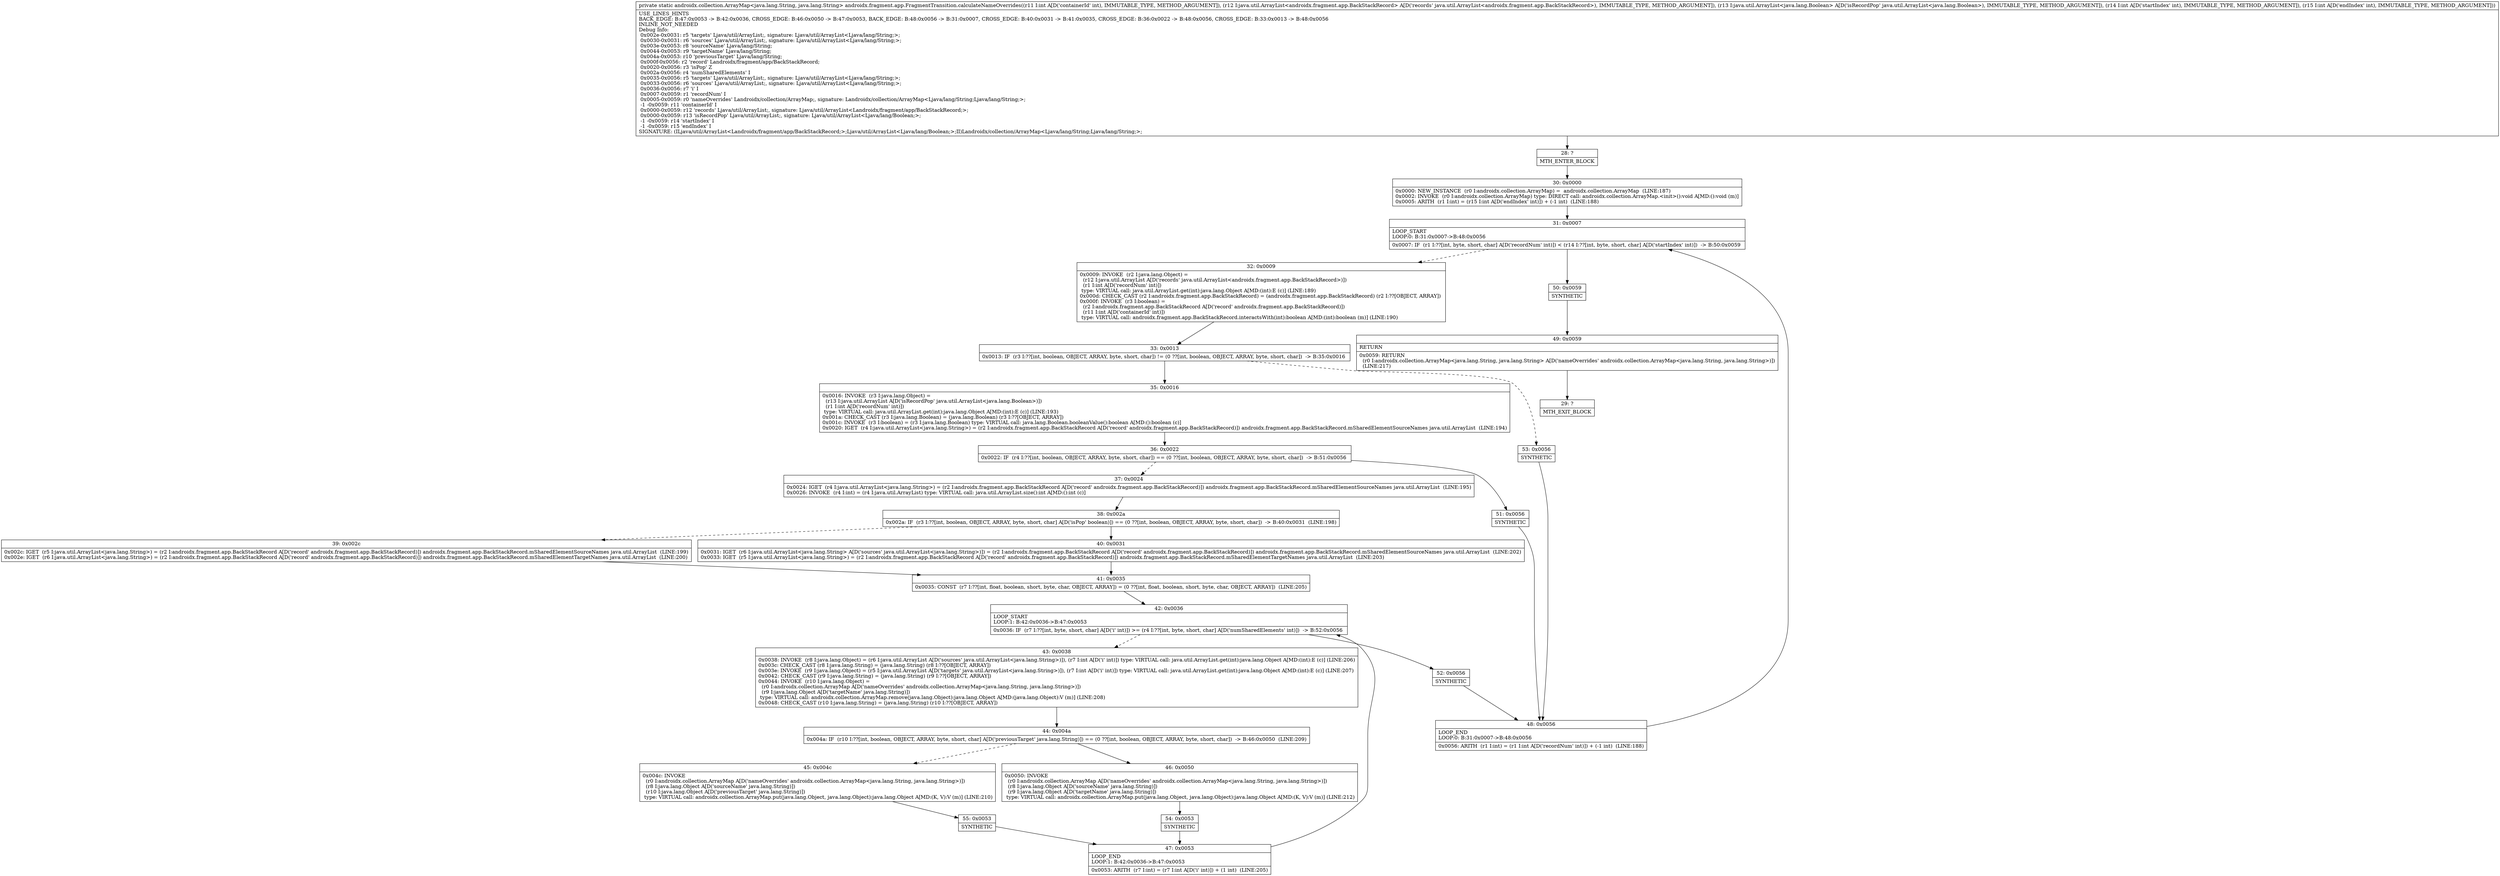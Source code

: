digraph "CFG forandroidx.fragment.app.FragmentTransition.calculateNameOverrides(ILjava\/util\/ArrayList;Ljava\/util\/ArrayList;II)Landroidx\/collection\/ArrayMap;" {
Node_28 [shape=record,label="{28\:\ ?|MTH_ENTER_BLOCK\l}"];
Node_30 [shape=record,label="{30\:\ 0x0000|0x0000: NEW_INSTANCE  (r0 I:androidx.collection.ArrayMap) =  androidx.collection.ArrayMap  (LINE:187)\l0x0002: INVOKE  (r0 I:androidx.collection.ArrayMap) type: DIRECT call: androidx.collection.ArrayMap.\<init\>():void A[MD:():void (m)]\l0x0005: ARITH  (r1 I:int) = (r15 I:int A[D('endIndex' int)]) + (\-1 int)  (LINE:188)\l}"];
Node_31 [shape=record,label="{31\:\ 0x0007|LOOP_START\lLOOP:0: B:31:0x0007\-\>B:48:0x0056\l|0x0007: IF  (r1 I:??[int, byte, short, char] A[D('recordNum' int)]) \< (r14 I:??[int, byte, short, char] A[D('startIndex' int)])  \-\> B:50:0x0059 \l}"];
Node_32 [shape=record,label="{32\:\ 0x0009|0x0009: INVOKE  (r2 I:java.lang.Object) = \l  (r12 I:java.util.ArrayList A[D('records' java.util.ArrayList\<androidx.fragment.app.BackStackRecord\>)])\l  (r1 I:int A[D('recordNum' int)])\l type: VIRTUAL call: java.util.ArrayList.get(int):java.lang.Object A[MD:(int):E (c)] (LINE:189)\l0x000d: CHECK_CAST (r2 I:androidx.fragment.app.BackStackRecord) = (androidx.fragment.app.BackStackRecord) (r2 I:??[OBJECT, ARRAY]) \l0x000f: INVOKE  (r3 I:boolean) = \l  (r2 I:androidx.fragment.app.BackStackRecord A[D('record' androidx.fragment.app.BackStackRecord)])\l  (r11 I:int A[D('containerId' int)])\l type: VIRTUAL call: androidx.fragment.app.BackStackRecord.interactsWith(int):boolean A[MD:(int):boolean (m)] (LINE:190)\l}"];
Node_33 [shape=record,label="{33\:\ 0x0013|0x0013: IF  (r3 I:??[int, boolean, OBJECT, ARRAY, byte, short, char]) != (0 ??[int, boolean, OBJECT, ARRAY, byte, short, char])  \-\> B:35:0x0016 \l}"];
Node_35 [shape=record,label="{35\:\ 0x0016|0x0016: INVOKE  (r3 I:java.lang.Object) = \l  (r13 I:java.util.ArrayList A[D('isRecordPop' java.util.ArrayList\<java.lang.Boolean\>)])\l  (r1 I:int A[D('recordNum' int)])\l type: VIRTUAL call: java.util.ArrayList.get(int):java.lang.Object A[MD:(int):E (c)] (LINE:193)\l0x001a: CHECK_CAST (r3 I:java.lang.Boolean) = (java.lang.Boolean) (r3 I:??[OBJECT, ARRAY]) \l0x001c: INVOKE  (r3 I:boolean) = (r3 I:java.lang.Boolean) type: VIRTUAL call: java.lang.Boolean.booleanValue():boolean A[MD:():boolean (c)]\l0x0020: IGET  (r4 I:java.util.ArrayList\<java.lang.String\>) = (r2 I:androidx.fragment.app.BackStackRecord A[D('record' androidx.fragment.app.BackStackRecord)]) androidx.fragment.app.BackStackRecord.mSharedElementSourceNames java.util.ArrayList  (LINE:194)\l}"];
Node_36 [shape=record,label="{36\:\ 0x0022|0x0022: IF  (r4 I:??[int, boolean, OBJECT, ARRAY, byte, short, char]) == (0 ??[int, boolean, OBJECT, ARRAY, byte, short, char])  \-\> B:51:0x0056 \l}"];
Node_37 [shape=record,label="{37\:\ 0x0024|0x0024: IGET  (r4 I:java.util.ArrayList\<java.lang.String\>) = (r2 I:androidx.fragment.app.BackStackRecord A[D('record' androidx.fragment.app.BackStackRecord)]) androidx.fragment.app.BackStackRecord.mSharedElementSourceNames java.util.ArrayList  (LINE:195)\l0x0026: INVOKE  (r4 I:int) = (r4 I:java.util.ArrayList) type: VIRTUAL call: java.util.ArrayList.size():int A[MD:():int (c)]\l}"];
Node_38 [shape=record,label="{38\:\ 0x002a|0x002a: IF  (r3 I:??[int, boolean, OBJECT, ARRAY, byte, short, char] A[D('isPop' boolean)]) == (0 ??[int, boolean, OBJECT, ARRAY, byte, short, char])  \-\> B:40:0x0031  (LINE:198)\l}"];
Node_39 [shape=record,label="{39\:\ 0x002c|0x002c: IGET  (r5 I:java.util.ArrayList\<java.lang.String\>) = (r2 I:androidx.fragment.app.BackStackRecord A[D('record' androidx.fragment.app.BackStackRecord)]) androidx.fragment.app.BackStackRecord.mSharedElementSourceNames java.util.ArrayList  (LINE:199)\l0x002e: IGET  (r6 I:java.util.ArrayList\<java.lang.String\>) = (r2 I:androidx.fragment.app.BackStackRecord A[D('record' androidx.fragment.app.BackStackRecord)]) androidx.fragment.app.BackStackRecord.mSharedElementTargetNames java.util.ArrayList  (LINE:200)\l}"];
Node_41 [shape=record,label="{41\:\ 0x0035|0x0035: CONST  (r7 I:??[int, float, boolean, short, byte, char, OBJECT, ARRAY]) = (0 ??[int, float, boolean, short, byte, char, OBJECT, ARRAY])  (LINE:205)\l}"];
Node_42 [shape=record,label="{42\:\ 0x0036|LOOP_START\lLOOP:1: B:42:0x0036\-\>B:47:0x0053\l|0x0036: IF  (r7 I:??[int, byte, short, char] A[D('i' int)]) \>= (r4 I:??[int, byte, short, char] A[D('numSharedElements' int)])  \-\> B:52:0x0056 \l}"];
Node_43 [shape=record,label="{43\:\ 0x0038|0x0038: INVOKE  (r8 I:java.lang.Object) = (r6 I:java.util.ArrayList A[D('sources' java.util.ArrayList\<java.lang.String\>)]), (r7 I:int A[D('i' int)]) type: VIRTUAL call: java.util.ArrayList.get(int):java.lang.Object A[MD:(int):E (c)] (LINE:206)\l0x003c: CHECK_CAST (r8 I:java.lang.String) = (java.lang.String) (r8 I:??[OBJECT, ARRAY]) \l0x003e: INVOKE  (r9 I:java.lang.Object) = (r5 I:java.util.ArrayList A[D('targets' java.util.ArrayList\<java.lang.String\>)]), (r7 I:int A[D('i' int)]) type: VIRTUAL call: java.util.ArrayList.get(int):java.lang.Object A[MD:(int):E (c)] (LINE:207)\l0x0042: CHECK_CAST (r9 I:java.lang.String) = (java.lang.String) (r9 I:??[OBJECT, ARRAY]) \l0x0044: INVOKE  (r10 I:java.lang.Object) = \l  (r0 I:androidx.collection.ArrayMap A[D('nameOverrides' androidx.collection.ArrayMap\<java.lang.String, java.lang.String\>)])\l  (r9 I:java.lang.Object A[D('targetName' java.lang.String)])\l type: VIRTUAL call: androidx.collection.ArrayMap.remove(java.lang.Object):java.lang.Object A[MD:(java.lang.Object):V (m)] (LINE:208)\l0x0048: CHECK_CAST (r10 I:java.lang.String) = (java.lang.String) (r10 I:??[OBJECT, ARRAY]) \l}"];
Node_44 [shape=record,label="{44\:\ 0x004a|0x004a: IF  (r10 I:??[int, boolean, OBJECT, ARRAY, byte, short, char] A[D('previousTarget' java.lang.String)]) == (0 ??[int, boolean, OBJECT, ARRAY, byte, short, char])  \-\> B:46:0x0050  (LINE:209)\l}"];
Node_45 [shape=record,label="{45\:\ 0x004c|0x004c: INVOKE  \l  (r0 I:androidx.collection.ArrayMap A[D('nameOverrides' androidx.collection.ArrayMap\<java.lang.String, java.lang.String\>)])\l  (r8 I:java.lang.Object A[D('sourceName' java.lang.String)])\l  (r10 I:java.lang.Object A[D('previousTarget' java.lang.String)])\l type: VIRTUAL call: androidx.collection.ArrayMap.put(java.lang.Object, java.lang.Object):java.lang.Object A[MD:(K, V):V (m)] (LINE:210)\l}"];
Node_55 [shape=record,label="{55\:\ 0x0053|SYNTHETIC\l}"];
Node_47 [shape=record,label="{47\:\ 0x0053|LOOP_END\lLOOP:1: B:42:0x0036\-\>B:47:0x0053\l|0x0053: ARITH  (r7 I:int) = (r7 I:int A[D('i' int)]) + (1 int)  (LINE:205)\l}"];
Node_46 [shape=record,label="{46\:\ 0x0050|0x0050: INVOKE  \l  (r0 I:androidx.collection.ArrayMap A[D('nameOverrides' androidx.collection.ArrayMap\<java.lang.String, java.lang.String\>)])\l  (r8 I:java.lang.Object A[D('sourceName' java.lang.String)])\l  (r9 I:java.lang.Object A[D('targetName' java.lang.String)])\l type: VIRTUAL call: androidx.collection.ArrayMap.put(java.lang.Object, java.lang.Object):java.lang.Object A[MD:(K, V):V (m)] (LINE:212)\l}"];
Node_54 [shape=record,label="{54\:\ 0x0053|SYNTHETIC\l}"];
Node_52 [shape=record,label="{52\:\ 0x0056|SYNTHETIC\l}"];
Node_48 [shape=record,label="{48\:\ 0x0056|LOOP_END\lLOOP:0: B:31:0x0007\-\>B:48:0x0056\l|0x0056: ARITH  (r1 I:int) = (r1 I:int A[D('recordNum' int)]) + (\-1 int)  (LINE:188)\l}"];
Node_40 [shape=record,label="{40\:\ 0x0031|0x0031: IGET  (r6 I:java.util.ArrayList\<java.lang.String\> A[D('sources' java.util.ArrayList\<java.lang.String\>)]) = (r2 I:androidx.fragment.app.BackStackRecord A[D('record' androidx.fragment.app.BackStackRecord)]) androidx.fragment.app.BackStackRecord.mSharedElementSourceNames java.util.ArrayList  (LINE:202)\l0x0033: IGET  (r5 I:java.util.ArrayList\<java.lang.String\>) = (r2 I:androidx.fragment.app.BackStackRecord A[D('record' androidx.fragment.app.BackStackRecord)]) androidx.fragment.app.BackStackRecord.mSharedElementTargetNames java.util.ArrayList  (LINE:203)\l}"];
Node_51 [shape=record,label="{51\:\ 0x0056|SYNTHETIC\l}"];
Node_53 [shape=record,label="{53\:\ 0x0056|SYNTHETIC\l}"];
Node_50 [shape=record,label="{50\:\ 0x0059|SYNTHETIC\l}"];
Node_49 [shape=record,label="{49\:\ 0x0059|RETURN\l|0x0059: RETURN  \l  (r0 I:androidx.collection.ArrayMap\<java.lang.String, java.lang.String\> A[D('nameOverrides' androidx.collection.ArrayMap\<java.lang.String, java.lang.String\>)])\l  (LINE:217)\l}"];
Node_29 [shape=record,label="{29\:\ ?|MTH_EXIT_BLOCK\l}"];
MethodNode[shape=record,label="{private static androidx.collection.ArrayMap\<java.lang.String, java.lang.String\> androidx.fragment.app.FragmentTransition.calculateNameOverrides((r11 I:int A[D('containerId' int), IMMUTABLE_TYPE, METHOD_ARGUMENT]), (r12 I:java.util.ArrayList\<androidx.fragment.app.BackStackRecord\> A[D('records' java.util.ArrayList\<androidx.fragment.app.BackStackRecord\>), IMMUTABLE_TYPE, METHOD_ARGUMENT]), (r13 I:java.util.ArrayList\<java.lang.Boolean\> A[D('isRecordPop' java.util.ArrayList\<java.lang.Boolean\>), IMMUTABLE_TYPE, METHOD_ARGUMENT]), (r14 I:int A[D('startIndex' int), IMMUTABLE_TYPE, METHOD_ARGUMENT]), (r15 I:int A[D('endIndex' int), IMMUTABLE_TYPE, METHOD_ARGUMENT]))  | USE_LINES_HINTS\lBACK_EDGE: B:47:0x0053 \-\> B:42:0x0036, CROSS_EDGE: B:46:0x0050 \-\> B:47:0x0053, BACK_EDGE: B:48:0x0056 \-\> B:31:0x0007, CROSS_EDGE: B:40:0x0031 \-\> B:41:0x0035, CROSS_EDGE: B:36:0x0022 \-\> B:48:0x0056, CROSS_EDGE: B:33:0x0013 \-\> B:48:0x0056\lINLINE_NOT_NEEDED\lDebug Info:\l  0x002e\-0x0031: r5 'targets' Ljava\/util\/ArrayList;, signature: Ljava\/util\/ArrayList\<Ljava\/lang\/String;\>;\l  0x0030\-0x0031: r6 'sources' Ljava\/util\/ArrayList;, signature: Ljava\/util\/ArrayList\<Ljava\/lang\/String;\>;\l  0x003e\-0x0053: r8 'sourceName' Ljava\/lang\/String;\l  0x0044\-0x0053: r9 'targetName' Ljava\/lang\/String;\l  0x004a\-0x0053: r10 'previousTarget' Ljava\/lang\/String;\l  0x000f\-0x0056: r2 'record' Landroidx\/fragment\/app\/BackStackRecord;\l  0x0020\-0x0056: r3 'isPop' Z\l  0x002a\-0x0056: r4 'numSharedElements' I\l  0x0035\-0x0056: r5 'targets' Ljava\/util\/ArrayList;, signature: Ljava\/util\/ArrayList\<Ljava\/lang\/String;\>;\l  0x0033\-0x0056: r6 'sources' Ljava\/util\/ArrayList;, signature: Ljava\/util\/ArrayList\<Ljava\/lang\/String;\>;\l  0x0036\-0x0056: r7 'i' I\l  0x0007\-0x0059: r1 'recordNum' I\l  0x0005\-0x0059: r0 'nameOverrides' Landroidx\/collection\/ArrayMap;, signature: Landroidx\/collection\/ArrayMap\<Ljava\/lang\/String;Ljava\/lang\/String;\>;\l  \-1 \-0x0059: r11 'containerId' I\l  0x0000\-0x0059: r12 'records' Ljava\/util\/ArrayList;, signature: Ljava\/util\/ArrayList\<Landroidx\/fragment\/app\/BackStackRecord;\>;\l  0x0000\-0x0059: r13 'isRecordPop' Ljava\/util\/ArrayList;, signature: Ljava\/util\/ArrayList\<Ljava\/lang\/Boolean;\>;\l  \-1 \-0x0059: r14 'startIndex' I\l  \-1 \-0x0059: r15 'endIndex' I\lSIGNATURE: (ILjava\/util\/ArrayList\<Landroidx\/fragment\/app\/BackStackRecord;\>;Ljava\/util\/ArrayList\<Ljava\/lang\/Boolean;\>;II)Landroidx\/collection\/ArrayMap\<Ljava\/lang\/String;Ljava\/lang\/String;\>;\l}"];
MethodNode -> Node_28;Node_28 -> Node_30;
Node_30 -> Node_31;
Node_31 -> Node_32[style=dashed];
Node_31 -> Node_50;
Node_32 -> Node_33;
Node_33 -> Node_35;
Node_33 -> Node_53[style=dashed];
Node_35 -> Node_36;
Node_36 -> Node_37[style=dashed];
Node_36 -> Node_51;
Node_37 -> Node_38;
Node_38 -> Node_39[style=dashed];
Node_38 -> Node_40;
Node_39 -> Node_41;
Node_41 -> Node_42;
Node_42 -> Node_43[style=dashed];
Node_42 -> Node_52;
Node_43 -> Node_44;
Node_44 -> Node_45[style=dashed];
Node_44 -> Node_46;
Node_45 -> Node_55;
Node_55 -> Node_47;
Node_47 -> Node_42;
Node_46 -> Node_54;
Node_54 -> Node_47;
Node_52 -> Node_48;
Node_48 -> Node_31;
Node_40 -> Node_41;
Node_51 -> Node_48;
Node_53 -> Node_48;
Node_50 -> Node_49;
Node_49 -> Node_29;
}

